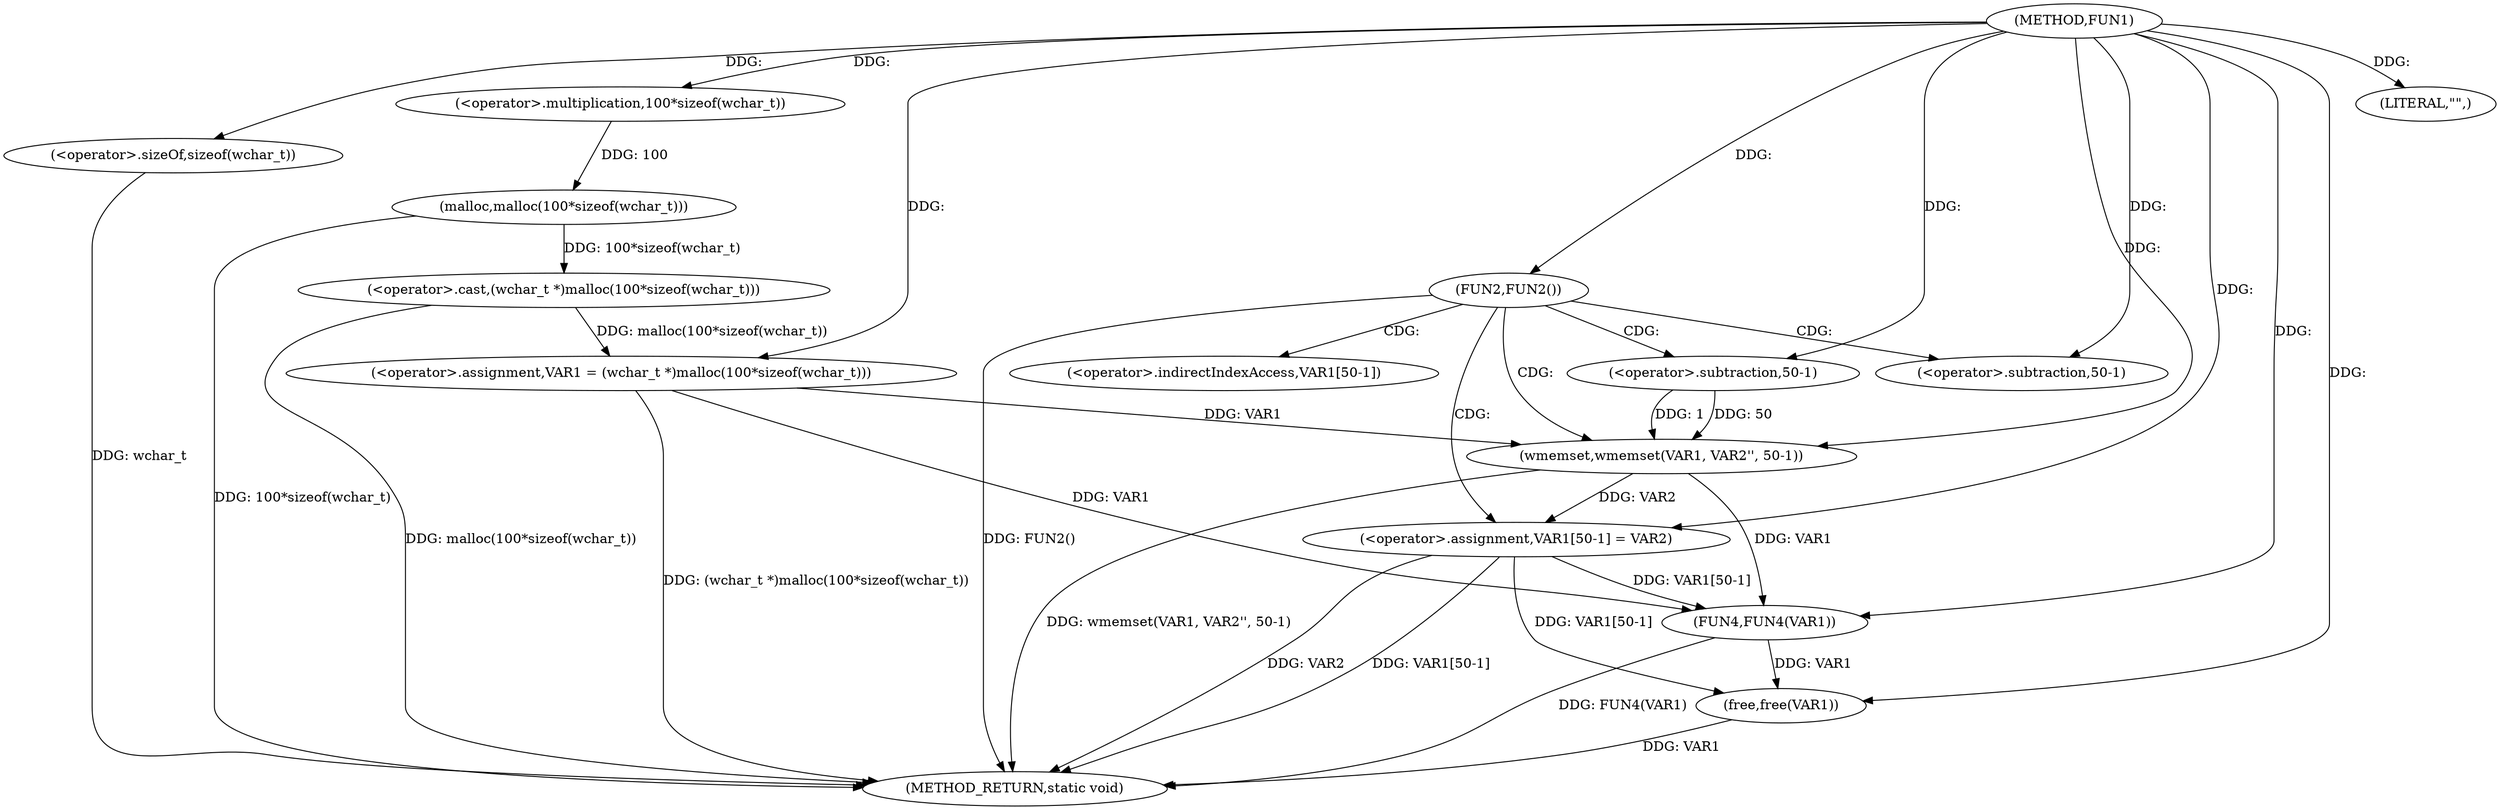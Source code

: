 digraph FUN1 {  
"1000100" [label = "(METHOD,FUN1)" ]
"1000134" [label = "(METHOD_RETURN,static void)" ]
"1000103" [label = "(<operator>.assignment,VAR1 = (wchar_t *)malloc(100*sizeof(wchar_t)))" ]
"1000105" [label = "(<operator>.cast,(wchar_t *)malloc(100*sizeof(wchar_t)))" ]
"1000107" [label = "(malloc,malloc(100*sizeof(wchar_t)))" ]
"1000108" [label = "(<operator>.multiplication,100*sizeof(wchar_t))" ]
"1000110" [label = "(<operator>.sizeOf,sizeof(wchar_t))" ]
"1000113" [label = "(FUN2,FUN2())" ]
"1000115" [label = "(wmemset,wmemset(VAR1, VAR2'', 50-1))" ]
"1000118" [label = "(<operator>.subtraction,50-1)" ]
"1000121" [label = "(<operator>.assignment,VAR1[50-1] = VAR2)" ]
"1000124" [label = "(<operator>.subtraction,50-1)" ]
"1000129" [label = "(LITERAL,\"\",)" ]
"1000130" [label = "(FUN4,FUN4(VAR1))" ]
"1000132" [label = "(free,free(VAR1))" ]
"1000122" [label = "(<operator>.indirectIndexAccess,VAR1[50-1])" ]
  "1000130" -> "1000134"  [ label = "DDG: FUN4(VAR1)"] 
  "1000107" -> "1000134"  [ label = "DDG: 100*sizeof(wchar_t)"] 
  "1000105" -> "1000134"  [ label = "DDG: malloc(100*sizeof(wchar_t))"] 
  "1000103" -> "1000134"  [ label = "DDG: (wchar_t *)malloc(100*sizeof(wchar_t))"] 
  "1000121" -> "1000134"  [ label = "DDG: VAR2"] 
  "1000132" -> "1000134"  [ label = "DDG: VAR1"] 
  "1000121" -> "1000134"  [ label = "DDG: VAR1[50-1]"] 
  "1000110" -> "1000134"  [ label = "DDG: wchar_t"] 
  "1000115" -> "1000134"  [ label = "DDG: wmemset(VAR1, VAR2'', 50-1)"] 
  "1000113" -> "1000134"  [ label = "DDG: FUN2()"] 
  "1000105" -> "1000103"  [ label = "DDG: malloc(100*sizeof(wchar_t))"] 
  "1000100" -> "1000103"  [ label = "DDG: "] 
  "1000107" -> "1000105"  [ label = "DDG: 100*sizeof(wchar_t)"] 
  "1000108" -> "1000107"  [ label = "DDG: 100"] 
  "1000100" -> "1000108"  [ label = "DDG: "] 
  "1000100" -> "1000110"  [ label = "DDG: "] 
  "1000100" -> "1000113"  [ label = "DDG: "] 
  "1000103" -> "1000115"  [ label = "DDG: VAR1"] 
  "1000100" -> "1000115"  [ label = "DDG: "] 
  "1000118" -> "1000115"  [ label = "DDG: 50"] 
  "1000118" -> "1000115"  [ label = "DDG: 1"] 
  "1000100" -> "1000118"  [ label = "DDG: "] 
  "1000115" -> "1000121"  [ label = "DDG: VAR2"] 
  "1000100" -> "1000121"  [ label = "DDG: "] 
  "1000100" -> "1000124"  [ label = "DDG: "] 
  "1000100" -> "1000129"  [ label = "DDG: "] 
  "1000103" -> "1000130"  [ label = "DDG: VAR1"] 
  "1000121" -> "1000130"  [ label = "DDG: VAR1[50-1]"] 
  "1000115" -> "1000130"  [ label = "DDG: VAR1"] 
  "1000100" -> "1000130"  [ label = "DDG: "] 
  "1000121" -> "1000132"  [ label = "DDG: VAR1[50-1]"] 
  "1000130" -> "1000132"  [ label = "DDG: VAR1"] 
  "1000100" -> "1000132"  [ label = "DDG: "] 
  "1000113" -> "1000121"  [ label = "CDG: "] 
  "1000113" -> "1000124"  [ label = "CDG: "] 
  "1000113" -> "1000115"  [ label = "CDG: "] 
  "1000113" -> "1000118"  [ label = "CDG: "] 
  "1000113" -> "1000122"  [ label = "CDG: "] 
}
